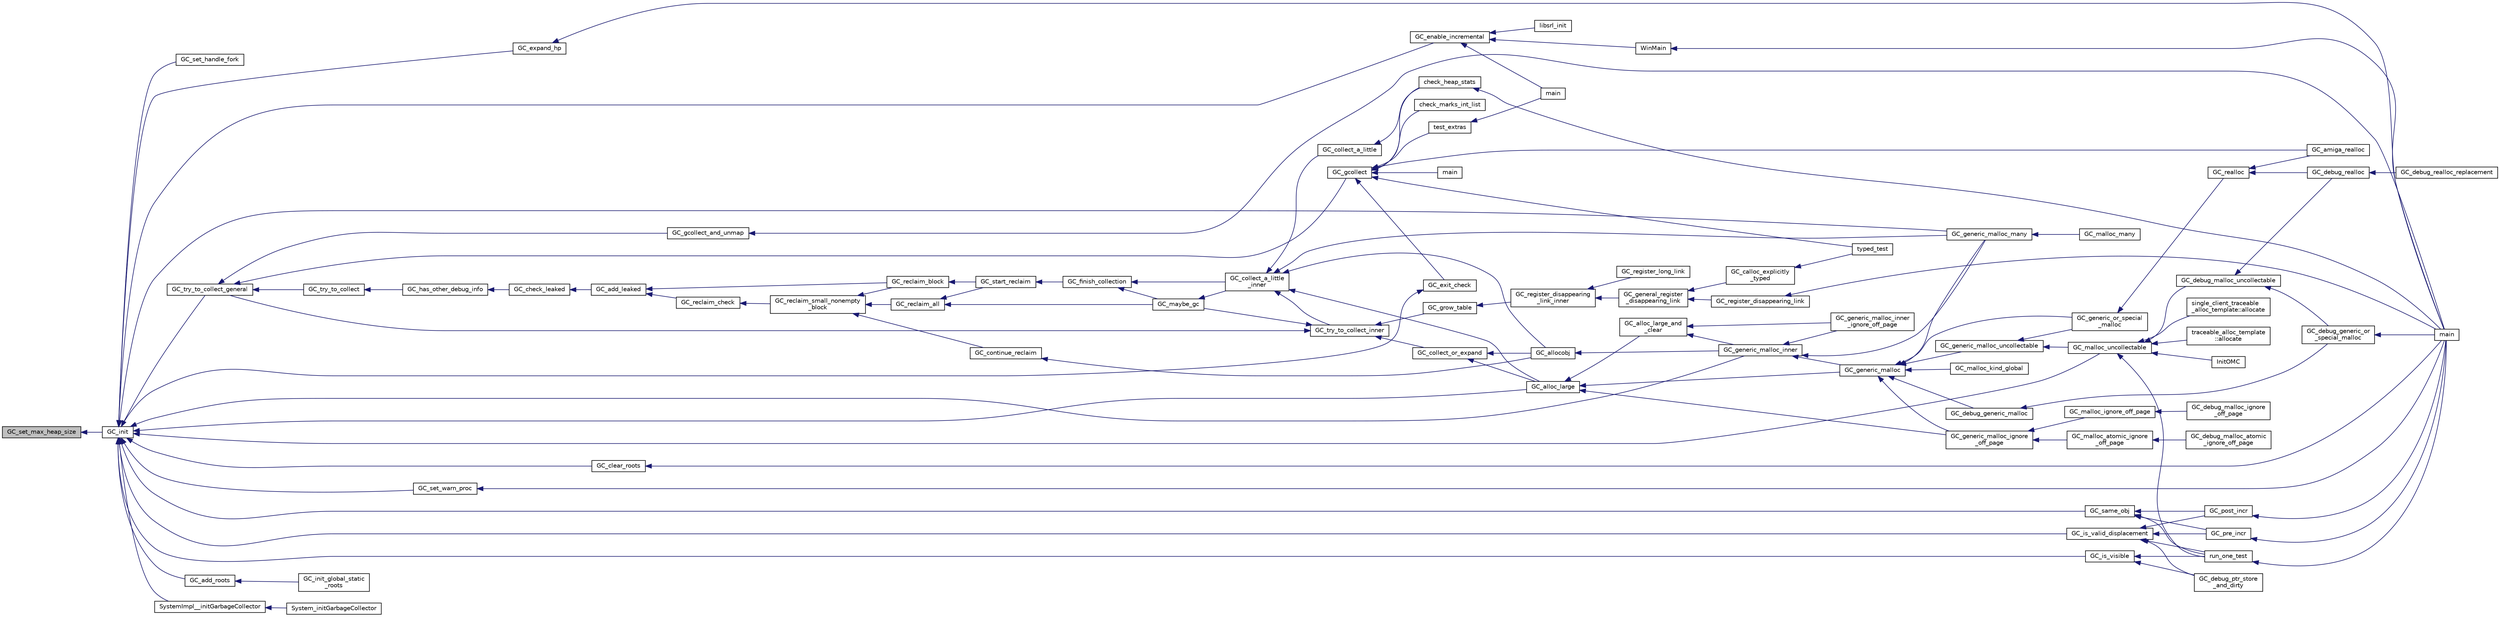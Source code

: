 digraph "GC_set_max_heap_size"
{
  edge [fontname="Helvetica",fontsize="10",labelfontname="Helvetica",labelfontsize="10"];
  node [fontname="Helvetica",fontsize="10",shape=record];
  rankdir="LR";
  Node3493 [label="GC_set_max_heap_size",height=0.2,width=0.4,color="black", fillcolor="grey75", style="filled", fontcolor="black"];
  Node3493 -> Node3494 [dir="back",color="midnightblue",fontsize="10",style="solid",fontname="Helvetica"];
  Node3494 [label="GC_init",height=0.2,width=0.4,color="black", fillcolor="white", style="filled",URL="$de/dd3/gc_2misc_8c.html#a16a0e282a07c598595436b79e88d6e00"];
  Node3494 -> Node3495 [dir="back",color="midnightblue",fontsize="10",style="solid",fontname="Helvetica"];
  Node3495 [label="GC_set_handle_fork",height=0.2,width=0.4,color="black", fillcolor="white", style="filled",URL="$de/dd3/gc_2misc_8c.html#af2180ba22a6f398984e28ed2008b5580"];
  Node3494 -> Node3496 [dir="back",color="midnightblue",fontsize="10",style="solid",fontname="Helvetica"];
  Node3496 [label="GC_enable_incremental",height=0.2,width=0.4,color="black", fillcolor="white", style="filled",URL="$de/dd3/gc_2misc_8c.html#a28b48d7c528209a6158075c4e15852d5"];
  Node3496 -> Node3497 [dir="back",color="midnightblue",fontsize="10",style="solid",fontname="Helvetica"];
  Node3497 [label="main",height=0.2,width=0.4,color="black", fillcolor="white", style="filled",URL="$d4/d4a/cordtest_8c.html#a840291bc02cba5474a4cb46a9b9566fe"];
  Node3496 -> Node3498 [dir="back",color="midnightblue",fontsize="10",style="solid",fontname="Helvetica"];
  Node3498 [label="WinMain",height=0.2,width=0.4,color="black", fillcolor="white", style="filled",URL="$dd/d92/de__win_8c.html#a1a82d574f68da3d68ac8b9c0a1dd3645"];
  Node3498 -> Node3499 [dir="back",color="midnightblue",fontsize="10",style="solid",fontname="Helvetica"];
  Node3499 [label="main",height=0.2,width=0.4,color="black", fillcolor="white", style="filled",URL="$d4/d12/3rd_party_2gc_2tests_2test_8c.html#a840291bc02cba5474a4cb46a9b9566fe"];
  Node3496 -> Node3500 [dir="back",color="midnightblue",fontsize="10",style="solid",fontname="Helvetica"];
  Node3500 [label="libsrl_init",height=0.2,width=0.4,color="black", fillcolor="white", style="filled",URL="$de/d1f/staticrootstest_8c.html#a6c08b01ab84bb4fc83f50ca5202614c8"];
  Node3494 -> Node3501 [dir="back",color="midnightblue",fontsize="10",style="solid",fontname="Helvetica"];
  Node3501 [label="GC_set_warn_proc",height=0.2,width=0.4,color="black", fillcolor="white", style="filled",URL="$de/dd3/gc_2misc_8c.html#af7d8732a1092f3f0a5ea4ce4dad151f1"];
  Node3501 -> Node3499 [dir="back",color="midnightblue",fontsize="10",style="solid",fontname="Helvetica"];
  Node3494 -> Node3502 [dir="back",color="midnightblue",fontsize="10",style="solid",fontname="Helvetica"];
  Node3502 [label="GC_try_to_collect_general",height=0.2,width=0.4,color="black", fillcolor="white", style="filled",URL="$d9/d39/alloc_8c.html#a70b496ceee236d78b93b578c73695d6a"];
  Node3502 -> Node3503 [dir="back",color="midnightblue",fontsize="10",style="solid",fontname="Helvetica"];
  Node3503 [label="GC_try_to_collect",height=0.2,width=0.4,color="black", fillcolor="white", style="filled",URL="$d0/daa/gc_8h.html#a404a3dccccd6c1ea22ba2df40a40e8ff"];
  Node3503 -> Node3504 [dir="back",color="midnightblue",fontsize="10",style="solid",fontname="Helvetica"];
  Node3504 [label="GC_has_other_debug_info",height=0.2,width=0.4,color="black", fillcolor="white", style="filled",URL="$de/dbd/dbg__mlc_8h.html#a1e8d4ec327bfee97d5936431e51c3ef6"];
  Node3504 -> Node3505 [dir="back",color="midnightblue",fontsize="10",style="solid",fontname="Helvetica"];
  Node3505 [label="GC_check_leaked",height=0.2,width=0.4,color="black", fillcolor="white", style="filled",URL="$dd/d79/gc__priv_8h.html#a4985b7b1cc5846b5fc372ada1a410071"];
  Node3505 -> Node3506 [dir="back",color="midnightblue",fontsize="10",style="solid",fontname="Helvetica"];
  Node3506 [label="GC_add_leaked",height=0.2,width=0.4,color="black", fillcolor="white", style="filled",URL="$d7/d0b/reclaim_8c.html#afccf6e87c1d8bdbe9ea41221a3dc78ad"];
  Node3506 -> Node3507 [dir="back",color="midnightblue",fontsize="10",style="solid",fontname="Helvetica"];
  Node3507 [label="GC_reclaim_check",height=0.2,width=0.4,color="black", fillcolor="white", style="filled",URL="$d7/d0b/reclaim_8c.html#a0bf4ca5537f7291287c78c2b67194525"];
  Node3507 -> Node3508 [dir="back",color="midnightblue",fontsize="10",style="solid",fontname="Helvetica"];
  Node3508 [label="GC_reclaim_small_nonempty\l_block",height=0.2,width=0.4,color="black", fillcolor="white", style="filled",URL="$d7/d0b/reclaim_8c.html#a713b42be146628271b9fceb7e768ded4"];
  Node3508 -> Node3509 [dir="back",color="midnightblue",fontsize="10",style="solid",fontname="Helvetica"];
  Node3509 [label="GC_reclaim_block",height=0.2,width=0.4,color="black", fillcolor="white", style="filled",URL="$d7/d0b/reclaim_8c.html#a7721e31790b860809f5b25aef40ac673"];
  Node3509 -> Node3510 [dir="back",color="midnightblue",fontsize="10",style="solid",fontname="Helvetica"];
  Node3510 [label="GC_start_reclaim",height=0.2,width=0.4,color="black", fillcolor="white", style="filled",URL="$d7/d0b/reclaim_8c.html#a3666aa541ecf7bdfc4fe66ce4f5df4f6"];
  Node3510 -> Node3511 [dir="back",color="midnightblue",fontsize="10",style="solid",fontname="Helvetica"];
  Node3511 [label="GC_finish_collection",height=0.2,width=0.4,color="black", fillcolor="white", style="filled",URL="$d9/d39/alloc_8c.html#a3c34c8a98cd8b3be1725944ba54701ad"];
  Node3511 -> Node3512 [dir="back",color="midnightblue",fontsize="10",style="solid",fontname="Helvetica"];
  Node3512 [label="GC_maybe_gc",height=0.2,width=0.4,color="black", fillcolor="white", style="filled",URL="$d9/d39/alloc_8c.html#a052bd8f73260d5517da328ec80bf2803"];
  Node3512 -> Node3513 [dir="back",color="midnightblue",fontsize="10",style="solid",fontname="Helvetica"];
  Node3513 [label="GC_collect_a_little\l_inner",height=0.2,width=0.4,color="black", fillcolor="white", style="filled",URL="$dd/d79/gc__priv_8h.html#aa4521e4ff77319368671db2f7cc56ca4"];
  Node3513 -> Node3514 [dir="back",color="midnightblue",fontsize="10",style="solid",fontname="Helvetica"];
  Node3514 [label="GC_try_to_collect_inner",height=0.2,width=0.4,color="black", fillcolor="white", style="filled",URL="$dd/d79/gc__priv_8h.html#af60286da753d7a995485d54ac90e92a0"];
  Node3514 -> Node3512 [dir="back",color="midnightblue",fontsize="10",style="solid",fontname="Helvetica"];
  Node3514 -> Node3502 [dir="back",color="midnightblue",fontsize="10",style="solid",fontname="Helvetica"];
  Node3514 -> Node3515 [dir="back",color="midnightblue",fontsize="10",style="solid",fontname="Helvetica"];
  Node3515 [label="GC_collect_or_expand",height=0.2,width=0.4,color="black", fillcolor="white", style="filled",URL="$dd/d79/gc__priv_8h.html#acb06e7c173d06f0abd7350495703ebed"];
  Node3515 -> Node3516 [dir="back",color="midnightblue",fontsize="10",style="solid",fontname="Helvetica"];
  Node3516 [label="GC_allocobj",height=0.2,width=0.4,color="black", fillcolor="white", style="filled",URL="$dd/d79/gc__priv_8h.html#a42091079fb5139a3446c4b4afebc542c"];
  Node3516 -> Node3517 [dir="back",color="midnightblue",fontsize="10",style="solid",fontname="Helvetica"];
  Node3517 [label="GC_generic_malloc_inner",height=0.2,width=0.4,color="black", fillcolor="white", style="filled",URL="$d6/dcd/malloc_8c.html#aaf1ed9de3698d4fdb54f7f73b2dd253e"];
  Node3517 -> Node3518 [dir="back",color="midnightblue",fontsize="10",style="solid",fontname="Helvetica"];
  Node3518 [label="GC_generic_malloc_inner\l_ignore_off_page",height=0.2,width=0.4,color="black", fillcolor="white", style="filled",URL="$d6/dcd/malloc_8c.html#abe43a78928b4a084553d8f70b899cae5"];
  Node3517 -> Node3519 [dir="back",color="midnightblue",fontsize="10",style="solid",fontname="Helvetica"];
  Node3519 [label="GC_generic_malloc",height=0.2,width=0.4,color="black", fillcolor="white", style="filled",URL="$d6/dcd/malloc_8c.html#aa90ce9ffd281a1d15e178cfe413d0871"];
  Node3519 -> Node3520 [dir="back",color="midnightblue",fontsize="10",style="solid",fontname="Helvetica"];
  Node3520 [label="GC_debug_generic_malloc",height=0.2,width=0.4,color="black", fillcolor="white", style="filled",URL="$d3/d7b/dbg__mlc_8c.html#a3505b3ba390ef6ab0a02b285e362aec4"];
  Node3520 -> Node3521 [dir="back",color="midnightblue",fontsize="10",style="solid",fontname="Helvetica"];
  Node3521 [label="GC_debug_generic_or\l_special_malloc",height=0.2,width=0.4,color="black", fillcolor="white", style="filled",URL="$d3/d7b/dbg__mlc_8c.html#ada673c25a47f93bafd2ba42d94aa01a3"];
  Node3521 -> Node3499 [dir="back",color="midnightblue",fontsize="10",style="solid",fontname="Helvetica"];
  Node3519 -> Node3522 [dir="back",color="midnightblue",fontsize="10",style="solid",fontname="Helvetica"];
  Node3522 [label="GC_malloc_kind_global",height=0.2,width=0.4,color="black", fillcolor="white", style="filled",URL="$d6/dcd/malloc_8c.html#ac933f227988d5dcd653f076434c32daf"];
  Node3519 -> Node3523 [dir="back",color="midnightblue",fontsize="10",style="solid",fontname="Helvetica"];
  Node3523 [label="GC_generic_malloc_uncollectable",height=0.2,width=0.4,color="black", fillcolor="white", style="filled",URL="$d6/dcd/malloc_8c.html#ae353dabc0de53073b5a7c3f1457d11ad"];
  Node3523 -> Node3524 [dir="back",color="midnightblue",fontsize="10",style="solid",fontname="Helvetica"];
  Node3524 [label="GC_malloc_uncollectable",height=0.2,width=0.4,color="black", fillcolor="white", style="filled",URL="$d6/dcd/malloc_8c.html#a1664c324e1906f349bf662027c3126f5"];
  Node3524 -> Node3525 [dir="back",color="midnightblue",fontsize="10",style="solid",fontname="Helvetica"];
  Node3525 [label="GC_debug_malloc_uncollectable",height=0.2,width=0.4,color="black", fillcolor="white", style="filled",URL="$d3/d7b/dbg__mlc_8c.html#a74f5506c22097e531b809369b444a335"];
  Node3525 -> Node3526 [dir="back",color="midnightblue",fontsize="10",style="solid",fontname="Helvetica"];
  Node3526 [label="GC_debug_realloc",height=0.2,width=0.4,color="black", fillcolor="white", style="filled",URL="$d0/daa/gc_8h.html#ac0fc85cd6aabd28cd9483c12d4e8514f"];
  Node3526 -> Node3527 [dir="back",color="midnightblue",fontsize="10",style="solid",fontname="Helvetica"];
  Node3527 [label="GC_debug_realloc_replacement",height=0.2,width=0.4,color="black", fillcolor="white", style="filled",URL="$d3/d7b/dbg__mlc_8c.html#a92bfe9ab938a109d9444b1f1a896b763"];
  Node3525 -> Node3521 [dir="back",color="midnightblue",fontsize="10",style="solid",fontname="Helvetica"];
  Node3524 -> Node3528 [dir="back",color="midnightblue",fontsize="10",style="solid",fontname="Helvetica"];
  Node3528 [label="single_client_traceable\l_alloc_template::allocate",height=0.2,width=0.4,color="black", fillcolor="white", style="filled",URL="$d6/d6f/classsingle__client__traceable__alloc__template.html#a0e0fc2ccede260fcacf348082fa81680"];
  Node3524 -> Node3529 [dir="back",color="midnightblue",fontsize="10",style="solid",fontname="Helvetica"];
  Node3529 [label="traceable_alloc_template\l::allocate",height=0.2,width=0.4,color="black", fillcolor="white", style="filled",URL="$db/d9f/classtraceable__alloc__template.html#ac2c07fc218733476be8ca4ac0e41f505"];
  Node3524 -> Node3530 [dir="back",color="midnightblue",fontsize="10",style="solid",fontname="Helvetica"];
  Node3530 [label="run_one_test",height=0.2,width=0.4,color="black", fillcolor="white", style="filled",URL="$d4/d12/3rd_party_2gc_2tests_2test_8c.html#a3b194f0711aa5c8878f77b3809918845"];
  Node3530 -> Node3499 [dir="back",color="midnightblue",fontsize="10",style="solid",fontname="Helvetica"];
  Node3524 -> Node3531 [dir="back",color="midnightblue",fontsize="10",style="solid",fontname="Helvetica"];
  Node3531 [label="InitOMC",height=0.2,width=0.4,color="black", fillcolor="white", style="filled",URL="$d2/d87/_o_m_c_8cpp.html#a10355828ede503a231b73ff5b852a040"];
  Node3523 -> Node3532 [dir="back",color="midnightblue",fontsize="10",style="solid",fontname="Helvetica"];
  Node3532 [label="GC_generic_or_special\l_malloc",height=0.2,width=0.4,color="black", fillcolor="white", style="filled",URL="$dc/d51/mallocx_8c.html#a83549b396fda612e216481b778c3b99e"];
  Node3532 -> Node3533 [dir="back",color="midnightblue",fontsize="10",style="solid",fontname="Helvetica"];
  Node3533 [label="GC_realloc",height=0.2,width=0.4,color="black", fillcolor="white", style="filled",URL="$dc/d51/mallocx_8c.html#af58fe77f2f791173c8e662093baef8ab"];
  Node3533 -> Node3526 [dir="back",color="midnightblue",fontsize="10",style="solid",fontname="Helvetica"];
  Node3533 -> Node3534 [dir="back",color="midnightblue",fontsize="10",style="solid",fontname="Helvetica"];
  Node3534 [label="GC_amiga_realloc",height=0.2,width=0.4,color="black", fillcolor="white", style="filled",URL="$df/db9/_amiga_o_s_8c.html#a7c1ecf244dbbc680b785e85392d3c2b6"];
  Node3519 -> Node3532 [dir="back",color="midnightblue",fontsize="10",style="solid",fontname="Helvetica"];
  Node3519 -> Node3535 [dir="back",color="midnightblue",fontsize="10",style="solid",fontname="Helvetica"];
  Node3535 [label="GC_generic_malloc_ignore\l_off_page",height=0.2,width=0.4,color="black", fillcolor="white", style="filled",URL="$dc/d51/mallocx_8c.html#a666f6524ec2c14f31b10f63e972877b6"];
  Node3535 -> Node3536 [dir="back",color="midnightblue",fontsize="10",style="solid",fontname="Helvetica"];
  Node3536 [label="GC_malloc_ignore_off_page",height=0.2,width=0.4,color="black", fillcolor="white", style="filled",URL="$dc/d51/mallocx_8c.html#ad4cb48bfb59680606ac2daabf49020a2"];
  Node3536 -> Node3537 [dir="back",color="midnightblue",fontsize="10",style="solid",fontname="Helvetica"];
  Node3537 [label="GC_debug_malloc_ignore\l_off_page",height=0.2,width=0.4,color="black", fillcolor="white", style="filled",URL="$d3/d7b/dbg__mlc_8c.html#a771191c92e9576ad5dbaa50a411eb83a"];
  Node3535 -> Node3538 [dir="back",color="midnightblue",fontsize="10",style="solid",fontname="Helvetica"];
  Node3538 [label="GC_malloc_atomic_ignore\l_off_page",height=0.2,width=0.4,color="black", fillcolor="white", style="filled",URL="$dc/d51/mallocx_8c.html#a44e801869fdd6d2ac67edc3e0e787143"];
  Node3538 -> Node3539 [dir="back",color="midnightblue",fontsize="10",style="solid",fontname="Helvetica"];
  Node3539 [label="GC_debug_malloc_atomic\l_ignore_off_page",height=0.2,width=0.4,color="black", fillcolor="white", style="filled",URL="$d3/d7b/dbg__mlc_8c.html#a586cc8602689cb916e468988a5508c9c"];
  Node3519 -> Node3540 [dir="back",color="midnightblue",fontsize="10",style="solid",fontname="Helvetica"];
  Node3540 [label="GC_generic_malloc_many",height=0.2,width=0.4,color="black", fillcolor="white", style="filled",URL="$dc/d51/mallocx_8c.html#a9fe588b11aefcb234477af209301a04e"];
  Node3540 -> Node3541 [dir="back",color="midnightblue",fontsize="10",style="solid",fontname="Helvetica"];
  Node3541 [label="GC_malloc_many",height=0.2,width=0.4,color="black", fillcolor="white", style="filled",URL="$dc/d51/mallocx_8c.html#a2fcfcf43aeb0b574cb95d3959e009ae0"];
  Node3517 -> Node3540 [dir="back",color="midnightblue",fontsize="10",style="solid",fontname="Helvetica"];
  Node3515 -> Node3542 [dir="back",color="midnightblue",fontsize="10",style="solid",fontname="Helvetica"];
  Node3542 [label="GC_alloc_large",height=0.2,width=0.4,color="black", fillcolor="white", style="filled",URL="$d6/dcd/malloc_8c.html#a758db4d9bd590df7e5109b1f445ca78b"];
  Node3542 -> Node3543 [dir="back",color="midnightblue",fontsize="10",style="solid",fontname="Helvetica"];
  Node3543 [label="GC_alloc_large_and\l_clear",height=0.2,width=0.4,color="black", fillcolor="white", style="filled",URL="$d6/dcd/malloc_8c.html#add822b71ebb231a3401ff6970d29a95a"];
  Node3543 -> Node3517 [dir="back",color="midnightblue",fontsize="10",style="solid",fontname="Helvetica"];
  Node3543 -> Node3518 [dir="back",color="midnightblue",fontsize="10",style="solid",fontname="Helvetica"];
  Node3542 -> Node3519 [dir="back",color="midnightblue",fontsize="10",style="solid",fontname="Helvetica"];
  Node3542 -> Node3535 [dir="back",color="midnightblue",fontsize="10",style="solid",fontname="Helvetica"];
  Node3514 -> Node3544 [dir="back",color="midnightblue",fontsize="10",style="solid",fontname="Helvetica"];
  Node3544 [label="GC_grow_table",height=0.2,width=0.4,color="black", fillcolor="white", style="filled",URL="$d3/d1e/finalize_8c.html#a716b17230f6f6e17b29bc7335984735a"];
  Node3544 -> Node3545 [dir="back",color="midnightblue",fontsize="10",style="solid",fontname="Helvetica"];
  Node3545 [label="GC_register_disappearing\l_link_inner",height=0.2,width=0.4,color="black", fillcolor="white", style="filled",URL="$d3/d1e/finalize_8c.html#aa16063c0d8d9f6babcd6dba879d5a442"];
  Node3545 -> Node3546 [dir="back",color="midnightblue",fontsize="10",style="solid",fontname="Helvetica"];
  Node3546 [label="GC_general_register\l_disappearing_link",height=0.2,width=0.4,color="black", fillcolor="white", style="filled",URL="$d0/daa/gc_8h.html#a7c25a92ce3774dcf77f7e8aa67cafcca"];
  Node3546 -> Node3547 [dir="back",color="midnightblue",fontsize="10",style="solid",fontname="Helvetica"];
  Node3547 [label="GC_register_disappearing_link",height=0.2,width=0.4,color="black", fillcolor="white", style="filled",URL="$d0/daa/gc_8h.html#a80b68728c84611414c19be11fa9af834"];
  Node3547 -> Node3499 [dir="back",color="midnightblue",fontsize="10",style="solid",fontname="Helvetica"];
  Node3546 -> Node3548 [dir="back",color="midnightblue",fontsize="10",style="solid",fontname="Helvetica"];
  Node3548 [label="GC_calloc_explicitly\l_typed",height=0.2,width=0.4,color="black", fillcolor="white", style="filled",URL="$d1/d53/typd__mlc_8c.html#a4f5c4433dce432ae52216a9bf1fd9a20"];
  Node3548 -> Node3549 [dir="back",color="midnightblue",fontsize="10",style="solid",fontname="Helvetica"];
  Node3549 [label="typed_test",height=0.2,width=0.4,color="black", fillcolor="white", style="filled",URL="$d4/d12/3rd_party_2gc_2tests_2test_8c.html#a3047bb18240fab4f191d42576eade94e"];
  Node3545 -> Node3550 [dir="back",color="midnightblue",fontsize="10",style="solid",fontname="Helvetica"];
  Node3550 [label="GC_register_long_link",height=0.2,width=0.4,color="black", fillcolor="white", style="filled",URL="$d0/daa/gc_8h.html#a4cdca6df52e816077912e81282e509e7"];
  Node3513 -> Node3551 [dir="back",color="midnightblue",fontsize="10",style="solid",fontname="Helvetica"];
  Node3551 [label="GC_collect_a_little",height=0.2,width=0.4,color="black", fillcolor="white", style="filled",URL="$d0/daa/gc_8h.html#a785bf4708154dda0cba2a6e299f65fe6"];
  Node3551 -> Node3552 [dir="back",color="midnightblue",fontsize="10",style="solid",fontname="Helvetica"];
  Node3552 [label="check_heap_stats",height=0.2,width=0.4,color="black", fillcolor="white", style="filled",URL="$d4/d12/3rd_party_2gc_2tests_2test_8c.html#a668cddfb86d2c85b386a9e873f0e7e3b"];
  Node3552 -> Node3499 [dir="back",color="midnightblue",fontsize="10",style="solid",fontname="Helvetica"];
  Node3513 -> Node3516 [dir="back",color="midnightblue",fontsize="10",style="solid",fontname="Helvetica"];
  Node3513 -> Node3542 [dir="back",color="midnightblue",fontsize="10",style="solid",fontname="Helvetica"];
  Node3513 -> Node3540 [dir="back",color="midnightblue",fontsize="10",style="solid",fontname="Helvetica"];
  Node3511 -> Node3513 [dir="back",color="midnightblue",fontsize="10",style="solid",fontname="Helvetica"];
  Node3508 -> Node3553 [dir="back",color="midnightblue",fontsize="10",style="solid",fontname="Helvetica"];
  Node3553 [label="GC_continue_reclaim",height=0.2,width=0.4,color="black", fillcolor="white", style="filled",URL="$d7/d0b/reclaim_8c.html#a4b7e63fd38cccdf37ef77d2f2d7260a7"];
  Node3553 -> Node3516 [dir="back",color="midnightblue",fontsize="10",style="solid",fontname="Helvetica"];
  Node3508 -> Node3554 [dir="back",color="midnightblue",fontsize="10",style="solid",fontname="Helvetica"];
  Node3554 [label="GC_reclaim_all",height=0.2,width=0.4,color="black", fillcolor="white", style="filled",URL="$d7/d0b/reclaim_8c.html#a07f36a322f6a08a42590b6b6933836c1"];
  Node3554 -> Node3512 [dir="back",color="midnightblue",fontsize="10",style="solid",fontname="Helvetica"];
  Node3554 -> Node3510 [dir="back",color="midnightblue",fontsize="10",style="solid",fontname="Helvetica"];
  Node3506 -> Node3509 [dir="back",color="midnightblue",fontsize="10",style="solid",fontname="Helvetica"];
  Node3502 -> Node3555 [dir="back",color="midnightblue",fontsize="10",style="solid",fontname="Helvetica"];
  Node3555 [label="GC_gcollect",height=0.2,width=0.4,color="black", fillcolor="white", style="filled",URL="$d0/daa/gc_8h.html#a726a8653def8e4e16be7e29c7617c7d5"];
  Node3555 -> Node3556 [dir="back",color="midnightblue",fontsize="10",style="solid",fontname="Helvetica"];
  Node3556 [label="GC_exit_check",height=0.2,width=0.4,color="black", fillcolor="white", style="filled",URL="$de/dd3/gc_2misc_8c.html#aebed0843915f857a3004b0b9fc88846e"];
  Node3556 -> Node3494 [dir="back",color="midnightblue",fontsize="10",style="solid",fontname="Helvetica"];
  Node3555 -> Node3557 [dir="back",color="midnightblue",fontsize="10",style="solid",fontname="Helvetica"];
  Node3557 [label="test_extras",height=0.2,width=0.4,color="black", fillcolor="white", style="filled",URL="$d4/d4a/cordtest_8c.html#a41666cce4e83b24e3d42af892b182644"];
  Node3557 -> Node3497 [dir="back",color="midnightblue",fontsize="10",style="solid",fontname="Helvetica"];
  Node3555 -> Node3534 [dir="back",color="midnightblue",fontsize="10",style="solid",fontname="Helvetica"];
  Node3555 -> Node3558 [dir="back",color="midnightblue",fontsize="10",style="solid",fontname="Helvetica"];
  Node3558 [label="main",height=0.2,width=0.4,color="black", fillcolor="white", style="filled",URL="$db/d36/smash__test_8c.html#a840291bc02cba5474a4cb46a9b9566fe"];
  Node3555 -> Node3559 [dir="back",color="midnightblue",fontsize="10",style="solid",fontname="Helvetica"];
  Node3559 [label="check_marks_int_list",height=0.2,width=0.4,color="black", fillcolor="white", style="filled",URL="$d4/d12/3rd_party_2gc_2tests_2test_8c.html#ac6dbf9420593639ba86d505e057889e4"];
  Node3555 -> Node3549 [dir="back",color="midnightblue",fontsize="10",style="solid",fontname="Helvetica"];
  Node3555 -> Node3552 [dir="back",color="midnightblue",fontsize="10",style="solid",fontname="Helvetica"];
  Node3502 -> Node3560 [dir="back",color="midnightblue",fontsize="10",style="solid",fontname="Helvetica"];
  Node3560 [label="GC_gcollect_and_unmap",height=0.2,width=0.4,color="black", fillcolor="white", style="filled",URL="$d0/daa/gc_8h.html#a1ecc2296689777f705083307b50cd139"];
  Node3560 -> Node3499 [dir="back",color="midnightblue",fontsize="10",style="solid",fontname="Helvetica"];
  Node3494 -> Node3561 [dir="back",color="midnightblue",fontsize="10",style="solid",fontname="Helvetica"];
  Node3561 [label="GC_expand_hp",height=0.2,width=0.4,color="black", fillcolor="white", style="filled",URL="$d0/daa/gc_8h.html#a7eb7c135ee0716354c0061dd2d87dd8b"];
  Node3561 -> Node3499 [dir="back",color="midnightblue",fontsize="10",style="solid",fontname="Helvetica"];
  Node3494 -> Node3542 [dir="back",color="midnightblue",fontsize="10",style="solid",fontname="Helvetica"];
  Node3494 -> Node3517 [dir="back",color="midnightblue",fontsize="10",style="solid",fontname="Helvetica"];
  Node3494 -> Node3524 [dir="back",color="midnightblue",fontsize="10",style="solid",fontname="Helvetica"];
  Node3494 -> Node3540 [dir="back",color="midnightblue",fontsize="10",style="solid",fontname="Helvetica"];
  Node3494 -> Node3562 [dir="back",color="midnightblue",fontsize="10",style="solid",fontname="Helvetica"];
  Node3562 [label="GC_add_roots",height=0.2,width=0.4,color="black", fillcolor="white", style="filled",URL="$dd/d54/mark__rts_8c.html#ac7c3d4466f482afa563fa179d878df45"];
  Node3562 -> Node3563 [dir="back",color="midnightblue",fontsize="10",style="solid",fontname="Helvetica"];
  Node3563 [label="GC_init_global_static\l_roots",height=0.2,width=0.4,color="black", fillcolor="white", style="filled",URL="$dc/d33/init__global__static__roots_8cpp.html#aa5562681b50743592667012c6b875411"];
  Node3494 -> Node3564 [dir="back",color="midnightblue",fontsize="10",style="solid",fontname="Helvetica"];
  Node3564 [label="GC_clear_roots",height=0.2,width=0.4,color="black", fillcolor="white", style="filled",URL="$dd/d54/mark__rts_8c.html#ab122905e6bba46a5258e633336141543"];
  Node3564 -> Node3499 [dir="back",color="midnightblue",fontsize="10",style="solid",fontname="Helvetica"];
  Node3494 -> Node3565 [dir="back",color="midnightblue",fontsize="10",style="solid",fontname="Helvetica"];
  Node3565 [label="GC_same_obj",height=0.2,width=0.4,color="black", fillcolor="white", style="filled",URL="$df/d07/ptr__chck_8c.html#a07133f40eb3b6bcc25c316ff1c33ad09"];
  Node3565 -> Node3566 [dir="back",color="midnightblue",fontsize="10",style="solid",fontname="Helvetica"];
  Node3566 [label="GC_pre_incr",height=0.2,width=0.4,color="black", fillcolor="white", style="filled",URL="$df/d07/ptr__chck_8c.html#af54d43c4436e9883019299abcbdf057c"];
  Node3566 -> Node3499 [dir="back",color="midnightblue",fontsize="10",style="solid",fontname="Helvetica"];
  Node3565 -> Node3567 [dir="back",color="midnightblue",fontsize="10",style="solid",fontname="Helvetica"];
  Node3567 [label="GC_post_incr",height=0.2,width=0.4,color="black", fillcolor="white", style="filled",URL="$df/d07/ptr__chck_8c.html#a22a67595a3f1740724b01f3416ef5541"];
  Node3567 -> Node3499 [dir="back",color="midnightblue",fontsize="10",style="solid",fontname="Helvetica"];
  Node3565 -> Node3530 [dir="back",color="midnightblue",fontsize="10",style="solid",fontname="Helvetica"];
  Node3494 -> Node3568 [dir="back",color="midnightblue",fontsize="10",style="solid",fontname="Helvetica"];
  Node3568 [label="GC_is_valid_displacement",height=0.2,width=0.4,color="black", fillcolor="white", style="filled",URL="$df/d07/ptr__chck_8c.html#a6694713c7953d374c0f091a42845ad3d"];
  Node3568 -> Node3569 [dir="back",color="midnightblue",fontsize="10",style="solid",fontname="Helvetica"];
  Node3569 [label="GC_debug_ptr_store\l_and_dirty",height=0.2,width=0.4,color="black", fillcolor="white", style="filled",URL="$d0/daa/gc_8h.html#a6bfbb76ce93eedfb9fc0a64659e26c71"];
  Node3568 -> Node3566 [dir="back",color="midnightblue",fontsize="10",style="solid",fontname="Helvetica"];
  Node3568 -> Node3567 [dir="back",color="midnightblue",fontsize="10",style="solid",fontname="Helvetica"];
  Node3568 -> Node3530 [dir="back",color="midnightblue",fontsize="10",style="solid",fontname="Helvetica"];
  Node3494 -> Node3570 [dir="back",color="midnightblue",fontsize="10",style="solid",fontname="Helvetica"];
  Node3570 [label="GC_is_visible",height=0.2,width=0.4,color="black", fillcolor="white", style="filled",URL="$df/d07/ptr__chck_8c.html#aef9e284e784846706fd7417213165736"];
  Node3570 -> Node3569 [dir="back",color="midnightblue",fontsize="10",style="solid",fontname="Helvetica"];
  Node3570 -> Node3530 [dir="back",color="midnightblue",fontsize="10",style="solid",fontname="Helvetica"];
  Node3494 -> Node3571 [dir="back",color="midnightblue",fontsize="10",style="solid",fontname="Helvetica"];
  Node3571 [label="SystemImpl__initGarbageCollector",height=0.2,width=0.4,color="black", fillcolor="white", style="filled",URL="$db/d35/systemimpl_8h.html#a876cc79b432f0e4c00a45f86ab662555"];
  Node3571 -> Node3572 [dir="back",color="midnightblue",fontsize="10",style="solid",fontname="Helvetica"];
  Node3572 [label="System_initGarbageCollector",height=0.2,width=0.4,color="black", fillcolor="white", style="filled",URL="$df/ddc/_system__omc_8c.html#a935852f9255ce08aa40ccd3ce9c31c72"];
}
